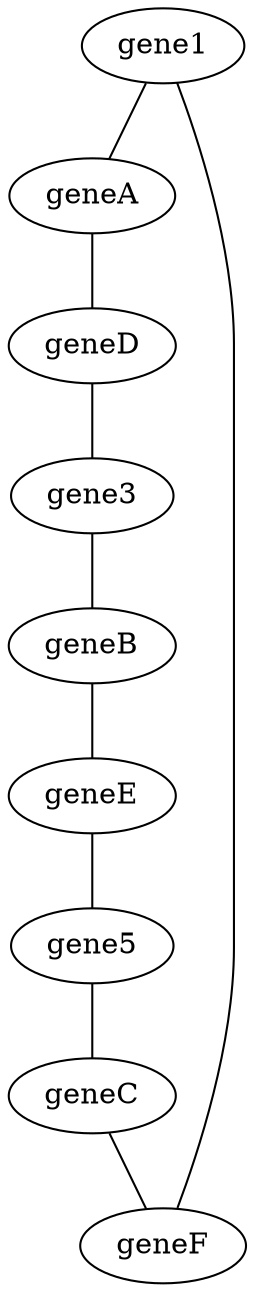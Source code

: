 strict graph "" {
gene1;
geneA;
geneD;
gene3;
geneB;
geneE;
gene5;
geneC;
geneF;
gene1 -- geneA;
geneA -- geneD;
geneD -- gene3;
gene3 -- geneB;
geneB -- geneE;
geneE -- gene5;
gene5 -- geneC;
geneC -- geneF;
gene1 -- geneF;
}
